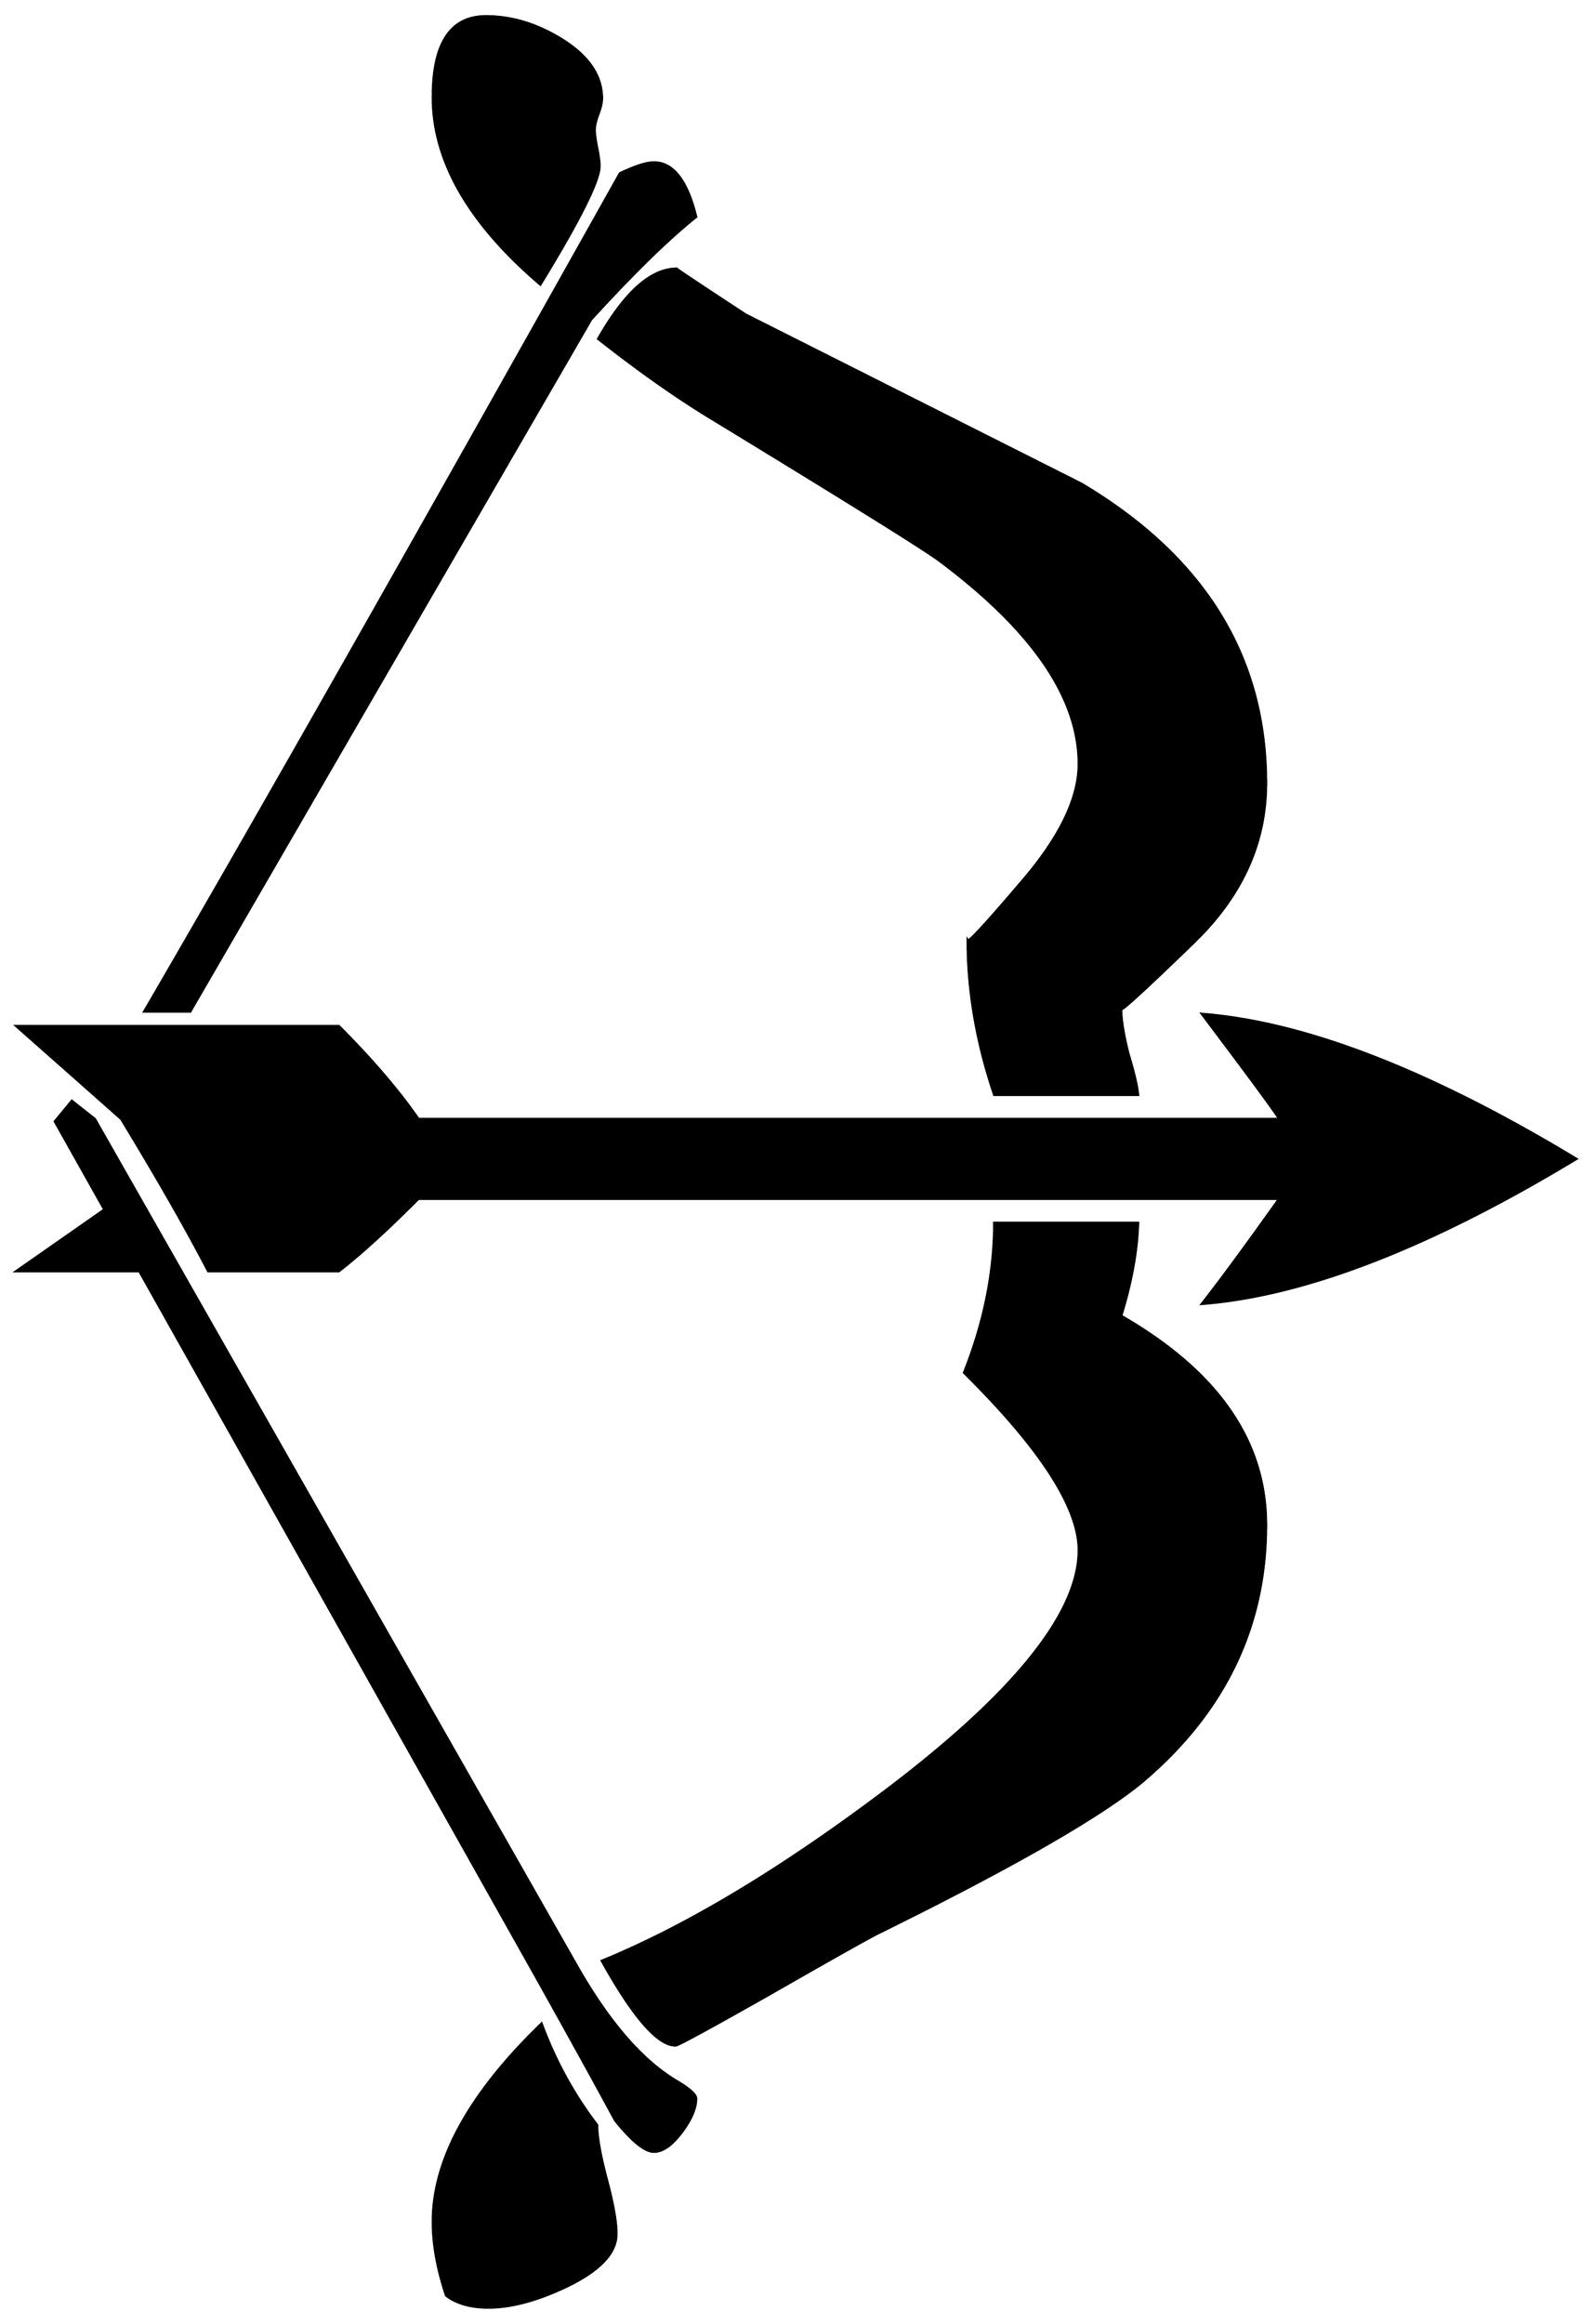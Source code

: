 


\begin{tikzpicture}[y=0.80pt, x=0.80pt, yscale=-1.0, xscale=1.0, inner sep=0pt, outer sep=0pt]
\begin{scope}[shift={(100.0,1726.0)},nonzero rule]
  \path[draw=.,fill=.,line width=1.600pt] (581.0,-1483.0) ..
    controls (581.0,-1479.667) and (580.0,-1475.333) ..
    (578.0,-1470.0) .. controls (576.0,-1464.667) and
    (575.0,-1460.333) .. (575.0,-1457.0) .. controls
    (575.0,-1453.667) and (575.667,-1448.667) .. (577.0,-1442.0) ..
    controls (578.333,-1435.333) and (579.0,-1430.333) ..
    (579.0,-1427.0) .. controls (579.0,-1415.0) and
    (562.667,-1382.333) .. (530.0,-1329.0) .. controls
    (470.667,-1379.667) and (441.0,-1431.333) .. (441.0,-1484.0) ..
    controls (441.0,-1528.667) and (455.667,-1551.0) ..
    (485.0,-1551.0) .. controls (505.667,-1551.0) and
    (526.0,-1545.0) .. (546.0,-1533.0) .. controls
    (569.333,-1519.0) and (581.0,-1502.333) .. (581.0,-1483.0) --
    cycle(1131.0,-916.0) .. controls (1131.0,-866.667) and
    (1111.0,-822.667) .. (1071.0,-784.0) .. controls
    (1031.0,-745.333) and (1011.0,-727.0) .. (1011.0,-729.0) ..
    controls (1011.0,-720.333) and (1013.0,-708.0) ..
    (1017.0,-692.0) .. controls (1021.667,-676.667) and
    (1024.333,-665.333) .. (1025.0,-658.0) -- (906.0,-658.0) ..
    controls (891.333,-701.333) and (884.0,-744.0) .. (884.0,-786.0)
    .. controls (884.0,-783.333) and (899.333,-800.0) ..
    (930.0,-836.0) .. controls (960.667,-872.0) and (976.0,-904.0)
    .. (976.0,-932.0) .. controls (976.0,-986.667) and
    (937.667,-1042.667) .. (861.0,-1100.0) .. controls
    (849.667,-1108.667) and (787.667,-1147.333) .. (675.0,-1216.0) ..
    controls (645.0,-1234.0) and (612.667,-1256.667) ..
    (578.0,-1284.0) .. controls (600.0,-1322.667) and
    (621.667,-1342.0) .. (643.0,-1342.0) .. controls
    (642.333,-1342.0) and (661.333,-1329.333) .. (700.0,-1304.0) ..
    controls (792.667,-1257.333) and (885.333,-1210.667) ..
    (978.0,-1164.0) .. controls (1080.0,-1103.333) and
    (1131.0,-1020.667) .. (1131.0,-916.0) -- cycle(659.0,-1385.0)
    .. controls (635.667,-1366.333) and (606.667,-1338.0) ..
    (572.0,-1300.0) -- (240.0,-727.0) -- (202.0,-727.0) ..
    controls (291.333,-880.333) and (422.667,-1111.667) ..
    (596.0,-1421.0) .. controls (608.667,-1427.0) and
    (618.0,-1430.0) .. (624.0,-1430.0) .. controls
    (640.0,-1430.0) and (651.667,-1415.0) .. (659.0,-1385.0) --
    cycle(1388.0,-605.0) .. controls (1266.667,-531.667) and
    (1163.333,-491.667) .. (1078.0,-485.0) .. controls
    (1092.667,-503.667) and (1114.0,-532.667) .. (1142.0,-572.0) --
    (429.0,-572.0) .. controls (402.333,-545.333) and (380.333,-525.333)
    .. (363.0,-512.0) -- (255.0,-512.0) .. controls
    (237.0,-546.667) and (213.0,-588.667) .. (183.0,-638.0) ..
    controls (182.333,-638.667) and (153.333,-664.333) .. (96.0,-715.0)
    -- (363.0,-715.0) .. controls (390.333,-687.667) and
    (412.333,-662.0) .. (429.0,-638.0) -- (1142.0,-638.0) ..
    controls (1140.0,-642.0) and (1118.667,-671.0) ..
    (1078.0,-725.0) .. controls (1163.333,-718.333) and
    (1266.667,-678.333) .. (1388.0,-605.0) -- cycle(1131.0,-302.0)
    .. controls (1131.0,-217.333) and (1096.333,-146.0) ..
    (1027.0,-88.0) .. controls (991.667,-59.333) and (920.0,-18.333)
    .. (812.0,35.0) .. controls (806.0,37.667) and (775.667,54.667) ..
    (721.0,86.0) .. controls (670.333,114.667) and (644.0,129.0) ..
    (642.0,129.0) .. controls (627.333,129.0) and (607.0,105.667) ..
    (581.0,59.0) .. controls (651.0,30.333) and (729.333,-16.667) ..
    (816.0,-82.0) .. controls (922.667,-162.667) and (976.0,-229.0)
    .. (976.0,-281.0) .. controls (976.0,-316.333) and
    (944.333,-365.333) .. (881.0,-428.0) .. controls (897.667,-470.0)
    and (906.0,-511.333) .. (906.0,-552.0) -- (1025.0,-552.0) ..
    controls (1024.333,-528.667) and (1019.667,-503.0) ..
    (1011.0,-475.0) .. controls (1091.0,-429.0) and
    (1131.0,-371.333) .. (1131.0,-302.0) -- cycle(659.0,173.0) ..
    controls (659.0,181.0) and (655.0,190.333) .. (647.0,201.0) ..
    controls (639.0,211.667) and (631.333,217.0) .. (624.0,217.0) ..
    controls (616.667,217.0) and (606.0,208.333) .. (592.0,191.0) ..
    controls (578.0,165.0) and (556.667,126.333) .. (528.0,75.0) --
    (198.0,-512.0) -- (96.0,-512.0) -- (169.0,-563.0) --
    (128.0,-636.0) -- (142.0,-653.0) -- (161.0,-638.0) --
    (559.0,61.0) .. controls (585.667,108.333) and (613.333,140.667) ..
    (642.0,158.0) .. controls (653.333,164.667) and (659.0,169.667) ..
    (659.0,173.0) -- cycle(593.0,285.0) .. controls
    (593.0,301.0) and (579.0,315.667) .. (551.0,329.0) .. controls
    (527.0,340.333) and (505.667,346.0) .. (487.0,346.0) .. controls
    (472.333,346.0) and (460.667,342.667) .. (452.0,336.0) .. controls
    (444.667,314.0) and (441.0,293.667) .. (441.0,275.0) .. controls
    (441.0,223.667) and (471.0,169.0) .. (531.0,111.0) .. controls
    (542.333,141.667) and (557.667,169.667) .. (577.0,195.0) .. controls
    (577.0,205.0) and (579.667,220.0) .. (585.0,240.0) .. controls
    (590.333,260.0) and (593.0,275.0) .. (593.0,285.0) -- cycle;
\end{scope}

\end{tikzpicture}

